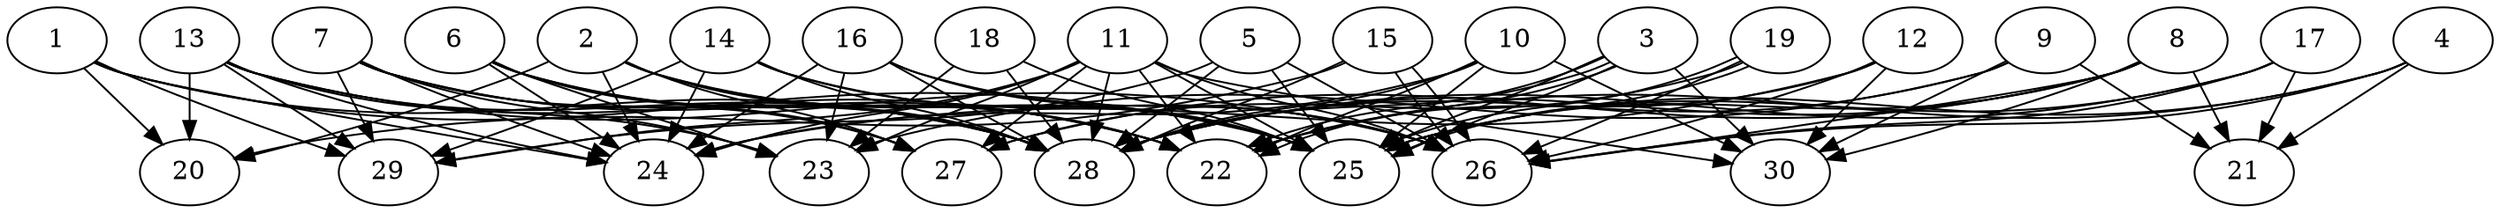 // DAG automatically generated by daggen at Thu Oct  3 14:04:18 2019
// ./daggen --dot -n 30 --ccr 0.4 --fat 0.9 --regular 0.7 --density 0.9 --mindata 5242880 --maxdata 52428800 
digraph G {
  1 [size="69752320", alpha="0.08", expect_size="27900928"] 
  1 -> 20 [size ="27900928"]
  1 -> 24 [size ="27900928"]
  1 -> 25 [size ="27900928"]
  1 -> 28 [size ="27900928"]
  1 -> 29 [size ="27900928"]
  2 [size="97152000", alpha="0.14", expect_size="38860800"] 
  2 -> 20 [size ="38860800"]
  2 -> 22 [size ="38860800"]
  2 -> 24 [size ="38860800"]
  2 -> 25 [size ="38860800"]
  2 -> 27 [size ="38860800"]
  2 -> 28 [size ="38860800"]
  3 [size="26833920", alpha="0.02", expect_size="10733568"] 
  3 -> 22 [size ="10733568"]
  3 -> 22 [size ="10733568"]
  3 -> 25 [size ="10733568"]
  3 -> 25 [size ="10733568"]
  3 -> 28 [size ="10733568"]
  3 -> 30 [size ="10733568"]
  4 [size="107248640", alpha="0.09", expect_size="42899456"] 
  4 -> 21 [size ="42899456"]
  4 -> 22 [size ="42899456"]
  4 -> 25 [size ="42899456"]
  4 -> 26 [size ="42899456"]
  5 [size="49507840", alpha="0.01", expect_size="19803136"] 
  5 -> 25 [size ="19803136"]
  5 -> 26 [size ="19803136"]
  5 -> 28 [size ="19803136"]
  5 -> 29 [size ="19803136"]
  6 [size="50383360", alpha="0.19", expect_size="20153344"] 
  6 -> 22 [size ="20153344"]
  6 -> 23 [size ="20153344"]
  6 -> 24 [size ="20153344"]
  6 -> 27 [size ="20153344"]
  6 -> 28 [size ="20153344"]
  7 [size="101475840", alpha="0.03", expect_size="40590336"] 
  7 -> 22 [size ="40590336"]
  7 -> 23 [size ="40590336"]
  7 -> 24 [size ="40590336"]
  7 -> 27 [size ="40590336"]
  7 -> 28 [size ="40590336"]
  7 -> 29 [size ="40590336"]
  8 [size="102448640", alpha="0.02", expect_size="40979456"] 
  8 -> 21 [size ="40979456"]
  8 -> 25 [size ="40979456"]
  8 -> 26 [size ="40979456"]
  8 -> 27 [size ="40979456"]
  8 -> 28 [size ="40979456"]
  8 -> 30 [size ="40979456"]
  9 [size="83504640", alpha="0.05", expect_size="33401856"] 
  9 -> 21 [size ="33401856"]
  9 -> 23 [size ="33401856"]
  9 -> 28 [size ="33401856"]
  9 -> 30 [size ="33401856"]
  10 [size="103754240", alpha="0.13", expect_size="41501696"] 
  10 -> 22 [size ="41501696"]
  10 -> 24 [size ="41501696"]
  10 -> 25 [size ="41501696"]
  10 -> 28 [size ="41501696"]
  10 -> 30 [size ="41501696"]
  11 [size="88286720", alpha="0.13", expect_size="35314688"] 
  11 -> 22 [size ="35314688"]
  11 -> 23 [size ="35314688"]
  11 -> 24 [size ="35314688"]
  11 -> 25 [size ="35314688"]
  11 -> 26 [size ="35314688"]
  11 -> 27 [size ="35314688"]
  11 -> 28 [size ="35314688"]
  11 -> 29 [size ="35314688"]
  11 -> 30 [size ="35314688"]
  12 [size="19729920", alpha="0.06", expect_size="7891968"] 
  12 -> 22 [size ="7891968"]
  12 -> 24 [size ="7891968"]
  12 -> 26 [size ="7891968"]
  12 -> 30 [size ="7891968"]
  13 [size="100001280", alpha="0.14", expect_size="40000512"] 
  13 -> 20 [size ="40000512"]
  13 -> 22 [size ="40000512"]
  13 -> 23 [size ="40000512"]
  13 -> 24 [size ="40000512"]
  13 -> 26 [size ="40000512"]
  13 -> 28 [size ="40000512"]
  13 -> 29 [size ="40000512"]
  14 [size="113059840", alpha="0.11", expect_size="45223936"] 
  14 -> 24 [size ="45223936"]
  14 -> 25 [size ="45223936"]
  14 -> 26 [size ="45223936"]
  14 -> 28 [size ="45223936"]
  14 -> 29 [size ="45223936"]
  15 [size="47969280", alpha="0.09", expect_size="19187712"] 
  15 -> 20 [size ="19187712"]
  15 -> 26 [size ="19187712"]
  15 -> 26 [size ="19187712"]
  15 -> 28 [size ="19187712"]
  16 [size="53757440", alpha="0.19", expect_size="21502976"] 
  16 -> 23 [size ="21502976"]
  16 -> 24 [size ="21502976"]
  16 -> 25 [size ="21502976"]
  16 -> 26 [size ="21502976"]
  16 -> 28 [size ="21502976"]
  17 [size="47019520", alpha="0.20", expect_size="18807808"] 
  17 -> 21 [size ="18807808"]
  17 -> 25 [size ="18807808"]
  17 -> 26 [size ="18807808"]
  17 -> 28 [size ="18807808"]
  18 [size="65817600", alpha="0.16", expect_size="26327040"] 
  18 -> 23 [size ="26327040"]
  18 -> 25 [size ="26327040"]
  18 -> 28 [size ="26327040"]
  19 [size="78197760", alpha="0.07", expect_size="31279104"] 
  19 -> 25 [size ="31279104"]
  19 -> 25 [size ="31279104"]
  19 -> 26 [size ="31279104"]
  19 -> 27 [size ="31279104"]
  20 [size="109575680", alpha="0.10", expect_size="43830272"] 
  21 [size="66058240", alpha="0.02", expect_size="26423296"] 
  22 [size="22553600", alpha="0.09", expect_size="9021440"] 
  23 [size="56350720", alpha="0.18", expect_size="22540288"] 
  24 [size="23585280", alpha="0.02", expect_size="9434112"] 
  25 [size="88071680", alpha="0.13", expect_size="35228672"] 
  26 [size="22044160", alpha="0.11", expect_size="8817664"] 
  27 [size="14702080", alpha="0.03", expect_size="5880832"] 
  28 [size="130045440", alpha="0.10", expect_size="52018176"] 
  29 [size="108510720", alpha="0.10", expect_size="43404288"] 
  30 [size="33484800", alpha="0.04", expect_size="13393920"] 
}
